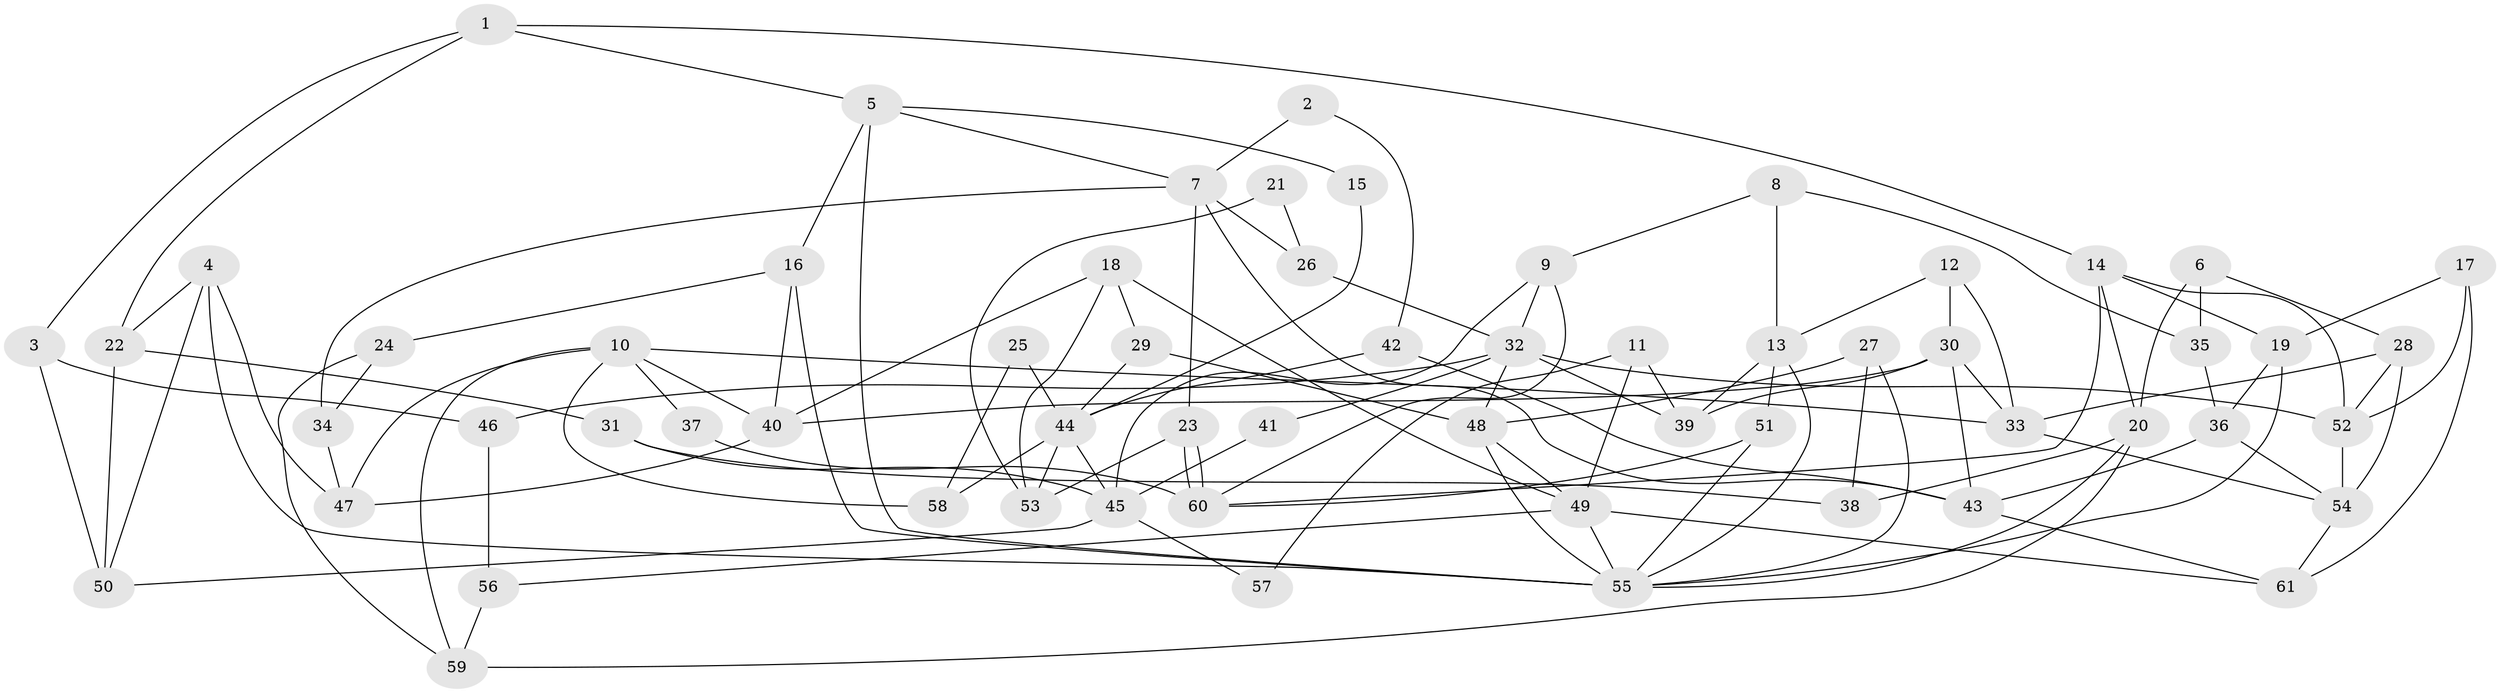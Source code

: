 // Generated by graph-tools (version 1.1) at 2025/01/03/09/25 03:01:57]
// undirected, 61 vertices, 122 edges
graph export_dot {
graph [start="1"]
  node [color=gray90,style=filled];
  1;
  2;
  3;
  4;
  5;
  6;
  7;
  8;
  9;
  10;
  11;
  12;
  13;
  14;
  15;
  16;
  17;
  18;
  19;
  20;
  21;
  22;
  23;
  24;
  25;
  26;
  27;
  28;
  29;
  30;
  31;
  32;
  33;
  34;
  35;
  36;
  37;
  38;
  39;
  40;
  41;
  42;
  43;
  44;
  45;
  46;
  47;
  48;
  49;
  50;
  51;
  52;
  53;
  54;
  55;
  56;
  57;
  58;
  59;
  60;
  61;
  1 -- 5;
  1 -- 14;
  1 -- 3;
  1 -- 22;
  2 -- 42;
  2 -- 7;
  3 -- 50;
  3 -- 46;
  4 -- 55;
  4 -- 22;
  4 -- 47;
  4 -- 50;
  5 -- 55;
  5 -- 16;
  5 -- 7;
  5 -- 15;
  6 -- 28;
  6 -- 20;
  6 -- 35;
  7 -- 34;
  7 -- 23;
  7 -- 26;
  7 -- 43;
  8 -- 13;
  8 -- 9;
  8 -- 35;
  9 -- 60;
  9 -- 32;
  9 -- 45;
  10 -- 33;
  10 -- 40;
  10 -- 37;
  10 -- 47;
  10 -- 58;
  10 -- 59;
  11 -- 39;
  11 -- 49;
  11 -- 57;
  12 -- 13;
  12 -- 33;
  12 -- 30;
  13 -- 55;
  13 -- 51;
  13 -- 39;
  14 -- 52;
  14 -- 19;
  14 -- 20;
  14 -- 60;
  15 -- 44;
  16 -- 40;
  16 -- 55;
  16 -- 24;
  17 -- 19;
  17 -- 52;
  17 -- 61;
  18 -- 40;
  18 -- 49;
  18 -- 29;
  18 -- 53;
  19 -- 55;
  19 -- 36;
  20 -- 38;
  20 -- 55;
  20 -- 59;
  21 -- 53;
  21 -- 26;
  22 -- 50;
  22 -- 31;
  23 -- 60;
  23 -- 60;
  23 -- 53;
  24 -- 59;
  24 -- 34;
  25 -- 58;
  25 -- 44;
  26 -- 32;
  27 -- 48;
  27 -- 55;
  27 -- 38;
  28 -- 33;
  28 -- 52;
  28 -- 54;
  29 -- 48;
  29 -- 44;
  30 -- 43;
  30 -- 33;
  30 -- 39;
  30 -- 40;
  31 -- 45;
  31 -- 38;
  32 -- 39;
  32 -- 46;
  32 -- 41;
  32 -- 48;
  32 -- 52;
  33 -- 54;
  34 -- 47;
  35 -- 36;
  36 -- 54;
  36 -- 43;
  37 -- 60;
  40 -- 47;
  41 -- 45;
  42 -- 44;
  42 -- 43;
  43 -- 61;
  44 -- 53;
  44 -- 45;
  44 -- 58;
  45 -- 50;
  45 -- 57;
  46 -- 56;
  48 -- 55;
  48 -- 49;
  49 -- 61;
  49 -- 55;
  49 -- 56;
  51 -- 60;
  51 -- 55;
  52 -- 54;
  54 -- 61;
  56 -- 59;
}

